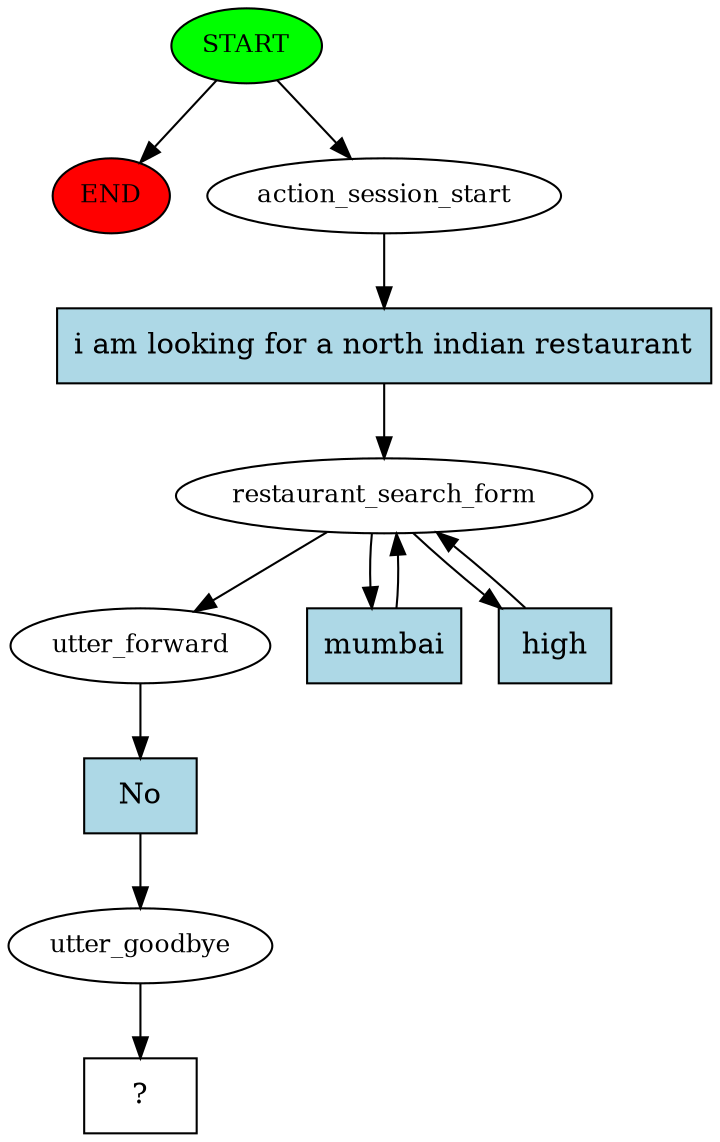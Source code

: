digraph  {
0 [class="start active", fillcolor=green, fontsize=12, label=START, style=filled];
"-1" [class=end, fillcolor=red, fontsize=12, label=END, style=filled];
1 [class=active, fontsize=12, label=action_session_start];
2 [class=active, fontsize=12, label=restaurant_search_form];
5 [class=active, fontsize=12, label=utter_forward];
6 [class=active, fontsize=12, label=utter_goodbye];
7 [class="intent dashed active", label="  ?  ", shape=rect];
8 [class="intent active", fillcolor=lightblue, label="i am looking for a north indian restaurant", shape=rect, style=filled];
9 [class="intent active", fillcolor=lightblue, label=mumbai, shape=rect, style=filled];
10 [class="intent active", fillcolor=lightblue, label=high, shape=rect, style=filled];
11 [class="intent active", fillcolor=lightblue, label=No, shape=rect, style=filled];
0 -> "-1"  [class="", key=NONE, label=""];
0 -> 1  [class=active, key=NONE, label=""];
1 -> 8  [class=active, key=0];
2 -> 5  [class=active, key=NONE, label=""];
2 -> 9  [class=active, key=0];
2 -> 10  [class=active, key=0];
5 -> 11  [class=active, key=0];
6 -> 7  [class=active, key=NONE, label=""];
8 -> 2  [class=active, key=0];
9 -> 2  [class=active, key=0];
10 -> 2  [class=active, key=0];
11 -> 6  [class=active, key=0];
}

